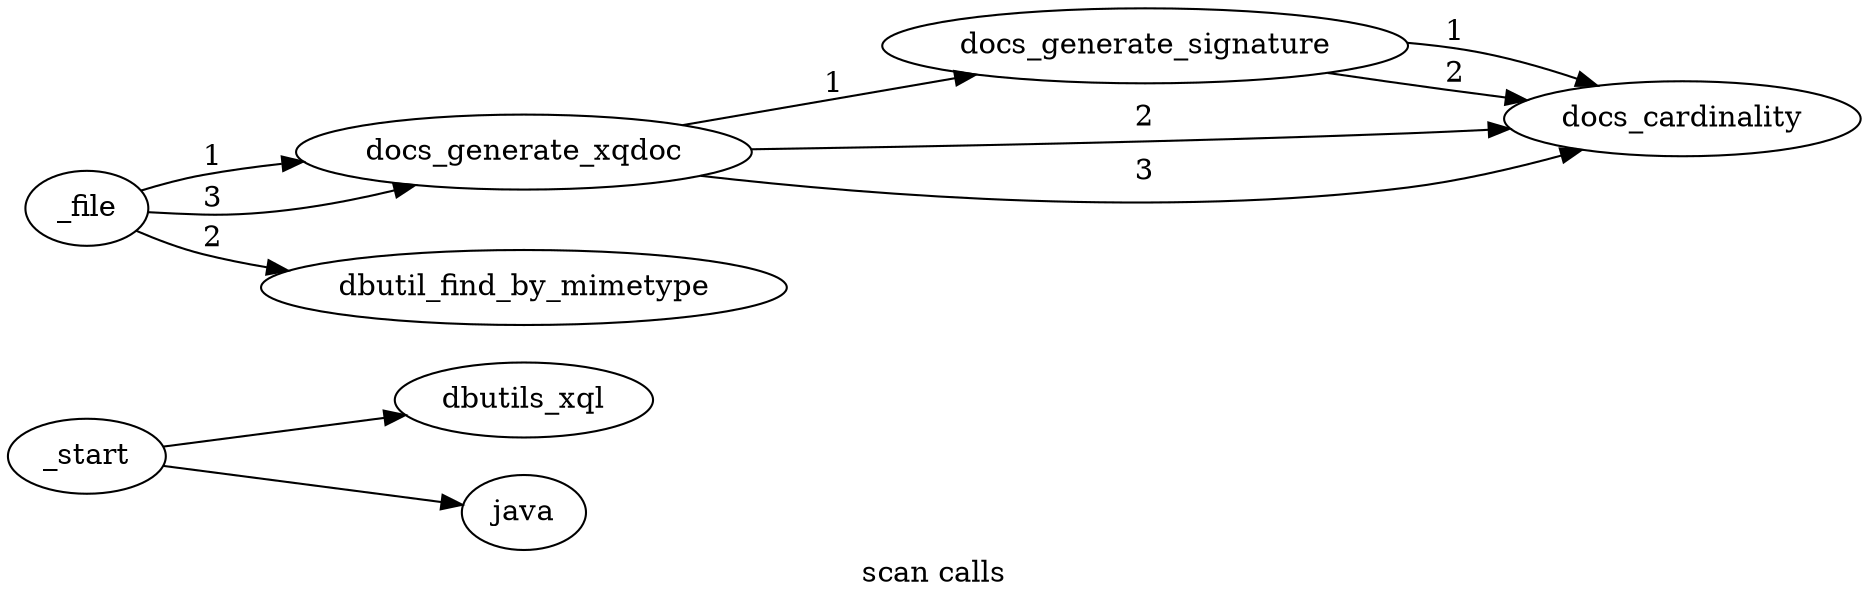  /* dot -oscan_calls.png -Tpng scan_calls.dot */ 
digraph scan_calls {
label="scan calls";
rankdir=LR;
_start -> dbutils_xql ;
_start -> java:org_exist_xquery_functions_inspect_InspectionModule ;
_file -> docs_generate_xqdoc [label= 1 ];
_file -> dbutil_find_by_mimetype [label= 2 ];
_file -> docs_generate_xqdoc [label= 3 ];
docs_generate_xqdoc -> docs_generate_signature [label= 1 ];
docs_generate_xqdoc -> docs_cardinality [label= 2 ];
docs_generate_xqdoc -> docs_cardinality [label= 3 ];
docs_generate_signature -> docs_cardinality [label= 1 ];
docs_generate_signature -> docs_cardinality [label= 2 ];
}
